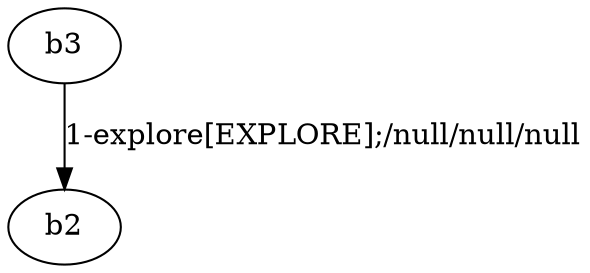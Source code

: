 # Total number of goals covered by this test: 1
# b3 --> b2

digraph g {
"b3" -> "b2" [label = "1-explore[EXPLORE];/null/null/null"];
}